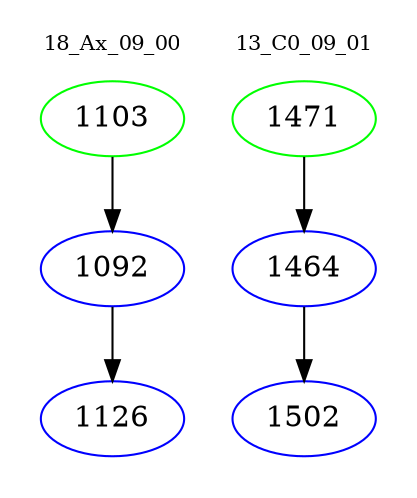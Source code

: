 digraph{
subgraph cluster_0 {
color = white
label = "18_Ax_09_00";
fontsize=10;
T0_1103 [label="1103", color="green"]
T0_1103 -> T0_1092 [color="black"]
T0_1092 [label="1092", color="blue"]
T0_1092 -> T0_1126 [color="black"]
T0_1126 [label="1126", color="blue"]
}
subgraph cluster_1 {
color = white
label = "13_C0_09_01";
fontsize=10;
T1_1471 [label="1471", color="green"]
T1_1471 -> T1_1464 [color="black"]
T1_1464 [label="1464", color="blue"]
T1_1464 -> T1_1502 [color="black"]
T1_1502 [label="1502", color="blue"]
}
}
